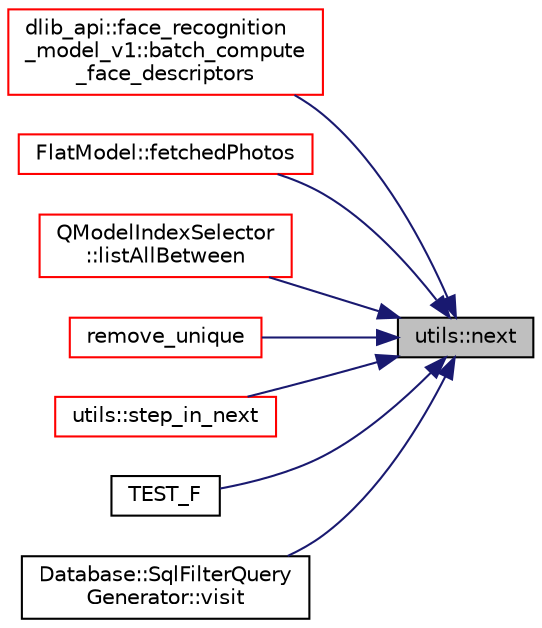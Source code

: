 digraph "utils::next"
{
 // LATEX_PDF_SIZE
  edge [fontname="Helvetica",fontsize="10",labelfontname="Helvetica",labelfontsize="10"];
  node [fontname="Helvetica",fontsize="10",shape=record];
  rankdir="RL";
  Node1 [label="utils::next",height=0.2,width=0.4,color="black", fillcolor="grey75", style="filled", fontcolor="black",tooltip=" "];
  Node1 -> Node2 [dir="back",color="midnightblue",fontsize="10",style="solid",fontname="Helvetica"];
  Node2 [label="dlib_api::face_recognition\l_model_v1::batch_compute\l_face_descriptors",height=0.2,width=0.4,color="red", fillcolor="white", style="filled",URL="$classdlib__api_1_1face__recognition__model__v1.html#a78e01b15a720e432b7afaec0e351b3dd",tooltip=" "];
  Node1 -> Node5 [dir="back",color="midnightblue",fontsize="10",style="solid",fontname="Helvetica"];
  Node5 [label="FlatModel::fetchedPhotos",height=0.2,width=0.4,color="red", fillcolor="white", style="filled",URL="$class_flat_model.html#a592defb48c9e248c670c50350d8e663b",tooltip=" "];
  Node1 -> Node22 [dir="back",color="midnightblue",fontsize="10",style="solid",fontname="Helvetica"];
  Node22 [label="QModelIndexSelector\l::listAllBetween",height=0.2,width=0.4,color="red", fillcolor="white", style="filled",URL="$namespace_q_model_index_selector.html#a938f61338ad7ab3917a14f99e942dbbf",tooltip=" "];
  Node1 -> Node24 [dir="back",color="midnightblue",fontsize="10",style="solid",fontname="Helvetica"];
  Node24 [label="remove_unique",height=0.2,width=0.4,color="red", fillcolor="white", style="filled",URL="$containers__utils_8hpp.html#a89c50b99c72f12285c9711271553d89d",tooltip=" "];
  Node1 -> Node27 [dir="back",color="midnightblue",fontsize="10",style="solid",fontname="Helvetica"];
  Node27 [label="utils::step_in_next",height=0.2,width=0.4,color="red", fillcolor="white", style="filled",URL="$namespaceutils.html#aae0c00dcb4b4cec75adf6933dff9b933",tooltip=" "];
  Node1 -> Node31 [dir="back",color="midnightblue",fontsize="10",style="solid",fontname="Helvetica"];
  Node31 [label="TEST_F",height=0.2,width=0.4,color="black", fillcolor="white", style="filled",URL="$model__index__utils__tests_8cpp.html#a34405dc380470d8e2caf1d3d68375ee1",tooltip=" "];
  Node1 -> Node32 [dir="back",color="midnightblue",fontsize="10",style="solid",fontname="Helvetica"];
  Node32 [label="Database::SqlFilterQuery\lGenerator::visit",height=0.2,width=0.4,color="black", fillcolor="white", style="filled",URL="$class_database_1_1_sql_filter_query_generator.html#a0636f8227676afba9b6511426e51a6a8",tooltip=" "];
}

